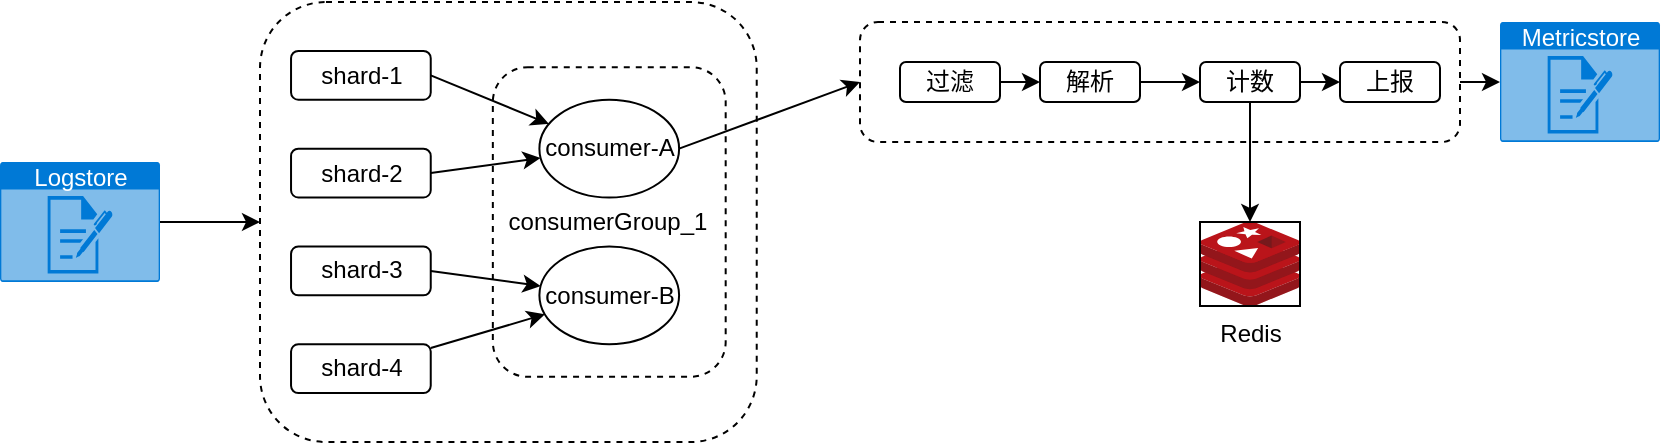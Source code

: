 <mxfile version="15.8.9" type="github">
  <diagram id="LzaQhwTsL_8u_cshs1Yc" name="Page-1">
    <mxGraphModel dx="895" dy="575" grid="1" gridSize="10" guides="1" tooltips="1" connect="1" arrows="1" fold="1" page="1" pageScale="1" pageWidth="827" pageHeight="1169" math="0" shadow="0">
      <root>
        <mxCell id="0" />
        <mxCell id="1" parent="0" />
        <mxCell id="JV97ico5GcmU_C5N4X0Z-2" value="Redis" style="sketch=0;aspect=fixed;html=1;points=[];align=center;image;fontSize=12;image=img/lib/mscae/Cache_Redis_Product.svg;imageBorder=default;" parent="1" vertex="1">
          <mxGeometry x="610" y="270" width="50" height="42" as="geometry" />
        </mxCell>
        <mxCell id="vikXA1dbumOzFCEFR3E6-9" style="edgeStyle=none;orthogonalLoop=1;jettySize=auto;html=1;elbow=vertical;" edge="1" parent="1" source="JV97ico5GcmU_C5N4X0Z-4" target="JV97ico5GcmU_C5N4X0Z-5">
          <mxGeometry relative="1" as="geometry" />
        </mxCell>
        <mxCell id="JV97ico5GcmU_C5N4X0Z-4" value="Logstore" style="html=1;strokeColor=none;fillColor=#0079D6;labelPosition=center;verticalLabelPosition=middle;verticalAlign=top;align=center;fontSize=12;outlineConnect=0;spacingTop=-6;fontColor=#FFFFFF;sketch=0;shape=mxgraph.sitemap.log;" parent="1" vertex="1">
          <mxGeometry x="10" y="240" width="80" height="60" as="geometry" />
        </mxCell>
        <mxCell id="vikXA1dbumOzFCEFR3E6-10" value="Metricstore" style="html=1;strokeColor=none;fillColor=#0079D6;labelPosition=center;verticalLabelPosition=middle;verticalAlign=top;align=center;fontSize=12;outlineConnect=0;spacingTop=-6;fontColor=#FFFFFF;sketch=0;shape=mxgraph.sitemap.log;" vertex="1" parent="1">
          <mxGeometry x="760" y="170" width="80" height="60" as="geometry" />
        </mxCell>
        <mxCell id="vikXA1dbumOzFCEFR3E6-16" style="edgeStyle=none;orthogonalLoop=1;jettySize=auto;html=1;exitX=1;exitY=0.5;exitDx=0;exitDy=0;elbow=vertical;" edge="1" parent="1" source="vikXA1dbumOzFCEFR3E6-14" target="vikXA1dbumOzFCEFR3E6-10">
          <mxGeometry relative="1" as="geometry" />
        </mxCell>
        <mxCell id="vikXA1dbumOzFCEFR3E6-14" value="" style="rounded=1;whiteSpace=wrap;html=1;dashed=1;strokeColor=default;" vertex="1" parent="1">
          <mxGeometry x="440" y="170" width="300" height="60" as="geometry" />
        </mxCell>
        <mxCell id="vikXA1dbumOzFCEFR3E6-15" value="" style="group" vertex="1" connectable="0" parent="1">
          <mxGeometry x="140" y="160" width="260" height="220" as="geometry" />
        </mxCell>
        <mxCell id="JV97ico5GcmU_C5N4X0Z-5" value="" style="rounded=1;whiteSpace=wrap;html=1;dashed=1;" parent="vikXA1dbumOzFCEFR3E6-15" vertex="1">
          <mxGeometry width="248.358" height="220" as="geometry" />
        </mxCell>
        <mxCell id="vikXA1dbumOzFCEFR3E6-2" value="consumerGroup_1" style="rounded=1;whiteSpace=wrap;html=1;dashed=1;strokeColor=default;" vertex="1" parent="vikXA1dbumOzFCEFR3E6-15">
          <mxGeometry x="116.418" y="32.593" width="116.418" height="154.815" as="geometry" />
        </mxCell>
        <mxCell id="JV97ico5GcmU_C5N4X0Z-9" value="shard-1" style="rounded=1;whiteSpace=wrap;html=1;" parent="vikXA1dbumOzFCEFR3E6-15" vertex="1">
          <mxGeometry x="15.522" y="24.444" width="69.851" height="24.444" as="geometry" />
        </mxCell>
        <mxCell id="JV97ico5GcmU_C5N4X0Z-10" value="shard-2" style="rounded=1;whiteSpace=wrap;html=1;" parent="vikXA1dbumOzFCEFR3E6-15" vertex="1">
          <mxGeometry x="15.522" y="73.333" width="69.851" height="24.444" as="geometry" />
        </mxCell>
        <mxCell id="JV97ico5GcmU_C5N4X0Z-11" value="shard-3" style="rounded=1;whiteSpace=wrap;html=1;" parent="vikXA1dbumOzFCEFR3E6-15" vertex="1">
          <mxGeometry x="15.522" y="122.222" width="69.851" height="24.444" as="geometry" />
        </mxCell>
        <mxCell id="JV97ico5GcmU_C5N4X0Z-12" value="shard-4" style="rounded=1;whiteSpace=wrap;html=1;" parent="vikXA1dbumOzFCEFR3E6-15" vertex="1">
          <mxGeometry x="15.522" y="171.111" width="69.851" height="24.444" as="geometry" />
        </mxCell>
        <mxCell id="JV97ico5GcmU_C5N4X0Z-6" value="consumer-A" style="ellipse;whiteSpace=wrap;html=1;" parent="vikXA1dbumOzFCEFR3E6-15" vertex="1">
          <mxGeometry x="139.701" y="48.889" width="69.851" height="48.889" as="geometry" />
        </mxCell>
        <mxCell id="vikXA1dbumOzFCEFR3E6-3" style="orthogonalLoop=1;jettySize=auto;html=1;exitX=1;exitY=0.5;exitDx=0;exitDy=0;elbow=vertical;" edge="1" parent="vikXA1dbumOzFCEFR3E6-15" source="JV97ico5GcmU_C5N4X0Z-9" target="JV97ico5GcmU_C5N4X0Z-6">
          <mxGeometry relative="1" as="geometry" />
        </mxCell>
        <mxCell id="vikXA1dbumOzFCEFR3E6-4" style="orthogonalLoop=1;jettySize=auto;html=1;exitX=1;exitY=0.5;exitDx=0;exitDy=0;" edge="1" parent="vikXA1dbumOzFCEFR3E6-15" source="JV97ico5GcmU_C5N4X0Z-10" target="JV97ico5GcmU_C5N4X0Z-6">
          <mxGeometry relative="1" as="geometry" />
        </mxCell>
        <mxCell id="JV97ico5GcmU_C5N4X0Z-7" value="consumer-B" style="ellipse;whiteSpace=wrap;html=1;" parent="vikXA1dbumOzFCEFR3E6-15" vertex="1">
          <mxGeometry x="139.701" y="122.222" width="69.851" height="48.889" as="geometry" />
        </mxCell>
        <mxCell id="vikXA1dbumOzFCEFR3E6-5" style="orthogonalLoop=1;jettySize=auto;html=1;exitX=1;exitY=0.5;exitDx=0;exitDy=0;" edge="1" parent="vikXA1dbumOzFCEFR3E6-15" source="JV97ico5GcmU_C5N4X0Z-11" target="JV97ico5GcmU_C5N4X0Z-7">
          <mxGeometry relative="1" as="geometry" />
        </mxCell>
        <mxCell id="vikXA1dbumOzFCEFR3E6-6" style="orthogonalLoop=1;jettySize=auto;html=1;" edge="1" parent="vikXA1dbumOzFCEFR3E6-15" source="JV97ico5GcmU_C5N4X0Z-12" target="JV97ico5GcmU_C5N4X0Z-7">
          <mxGeometry relative="1" as="geometry" />
        </mxCell>
        <mxCell id="vikXA1dbumOzFCEFR3E6-17" style="edgeStyle=none;orthogonalLoop=1;jettySize=auto;html=1;exitX=1;exitY=0.5;exitDx=0;exitDy=0;elbow=vertical;entryX=0;entryY=0.5;entryDx=0;entryDy=0;" edge="1" parent="1" source="JV97ico5GcmU_C5N4X0Z-6" target="vikXA1dbumOzFCEFR3E6-14">
          <mxGeometry relative="1" as="geometry" />
        </mxCell>
        <mxCell id="vikXA1dbumOzFCEFR3E6-25" style="edgeStyle=none;orthogonalLoop=1;jettySize=auto;html=1;exitX=1;exitY=0.5;exitDx=0;exitDy=0;entryX=0;entryY=0.5;entryDx=0;entryDy=0;startArrow=none;startFill=0;elbow=vertical;" edge="1" parent="1" source="vikXA1dbumOzFCEFR3E6-19" target="vikXA1dbumOzFCEFR3E6-22">
          <mxGeometry relative="1" as="geometry" />
        </mxCell>
        <mxCell id="vikXA1dbumOzFCEFR3E6-19" value="过滤" style="rounded=1;whiteSpace=wrap;html=1;strokeColor=default;" vertex="1" parent="1">
          <mxGeometry x="460" y="190" width="50" height="20" as="geometry" />
        </mxCell>
        <mxCell id="vikXA1dbumOzFCEFR3E6-30" style="edgeStyle=none;orthogonalLoop=1;jettySize=auto;html=1;exitX=1;exitY=0.5;exitDx=0;exitDy=0;startArrow=none;startFill=0;elbow=vertical;" edge="1" parent="1" source="vikXA1dbumOzFCEFR3E6-22" target="vikXA1dbumOzFCEFR3E6-26">
          <mxGeometry relative="1" as="geometry" />
        </mxCell>
        <mxCell id="vikXA1dbumOzFCEFR3E6-22" value="解析" style="rounded=1;whiteSpace=wrap;html=1;strokeColor=default;" vertex="1" parent="1">
          <mxGeometry x="530" y="190" width="50" height="20" as="geometry" />
        </mxCell>
        <mxCell id="vikXA1dbumOzFCEFR3E6-28" value="" style="edgeStyle=none;orthogonalLoop=1;jettySize=auto;html=1;startArrow=none;startFill=0;elbow=vertical;" edge="1" parent="1" source="vikXA1dbumOzFCEFR3E6-26" target="JV97ico5GcmU_C5N4X0Z-2">
          <mxGeometry relative="1" as="geometry" />
        </mxCell>
        <mxCell id="vikXA1dbumOzFCEFR3E6-32" style="edgeStyle=none;orthogonalLoop=1;jettySize=auto;html=1;exitX=1;exitY=0.5;exitDx=0;exitDy=0;startArrow=none;startFill=0;elbow=vertical;" edge="1" parent="1" source="vikXA1dbumOzFCEFR3E6-26" target="vikXA1dbumOzFCEFR3E6-31">
          <mxGeometry relative="1" as="geometry" />
        </mxCell>
        <mxCell id="vikXA1dbumOzFCEFR3E6-26" value="计数" style="rounded=1;whiteSpace=wrap;html=1;strokeColor=default;" vertex="1" parent="1">
          <mxGeometry x="610" y="190" width="50" height="20" as="geometry" />
        </mxCell>
        <mxCell id="vikXA1dbumOzFCEFR3E6-31" value="上报" style="rounded=1;whiteSpace=wrap;html=1;strokeColor=default;" vertex="1" parent="1">
          <mxGeometry x="680" y="190" width="50" height="20" as="geometry" />
        </mxCell>
      </root>
    </mxGraphModel>
  </diagram>
</mxfile>
